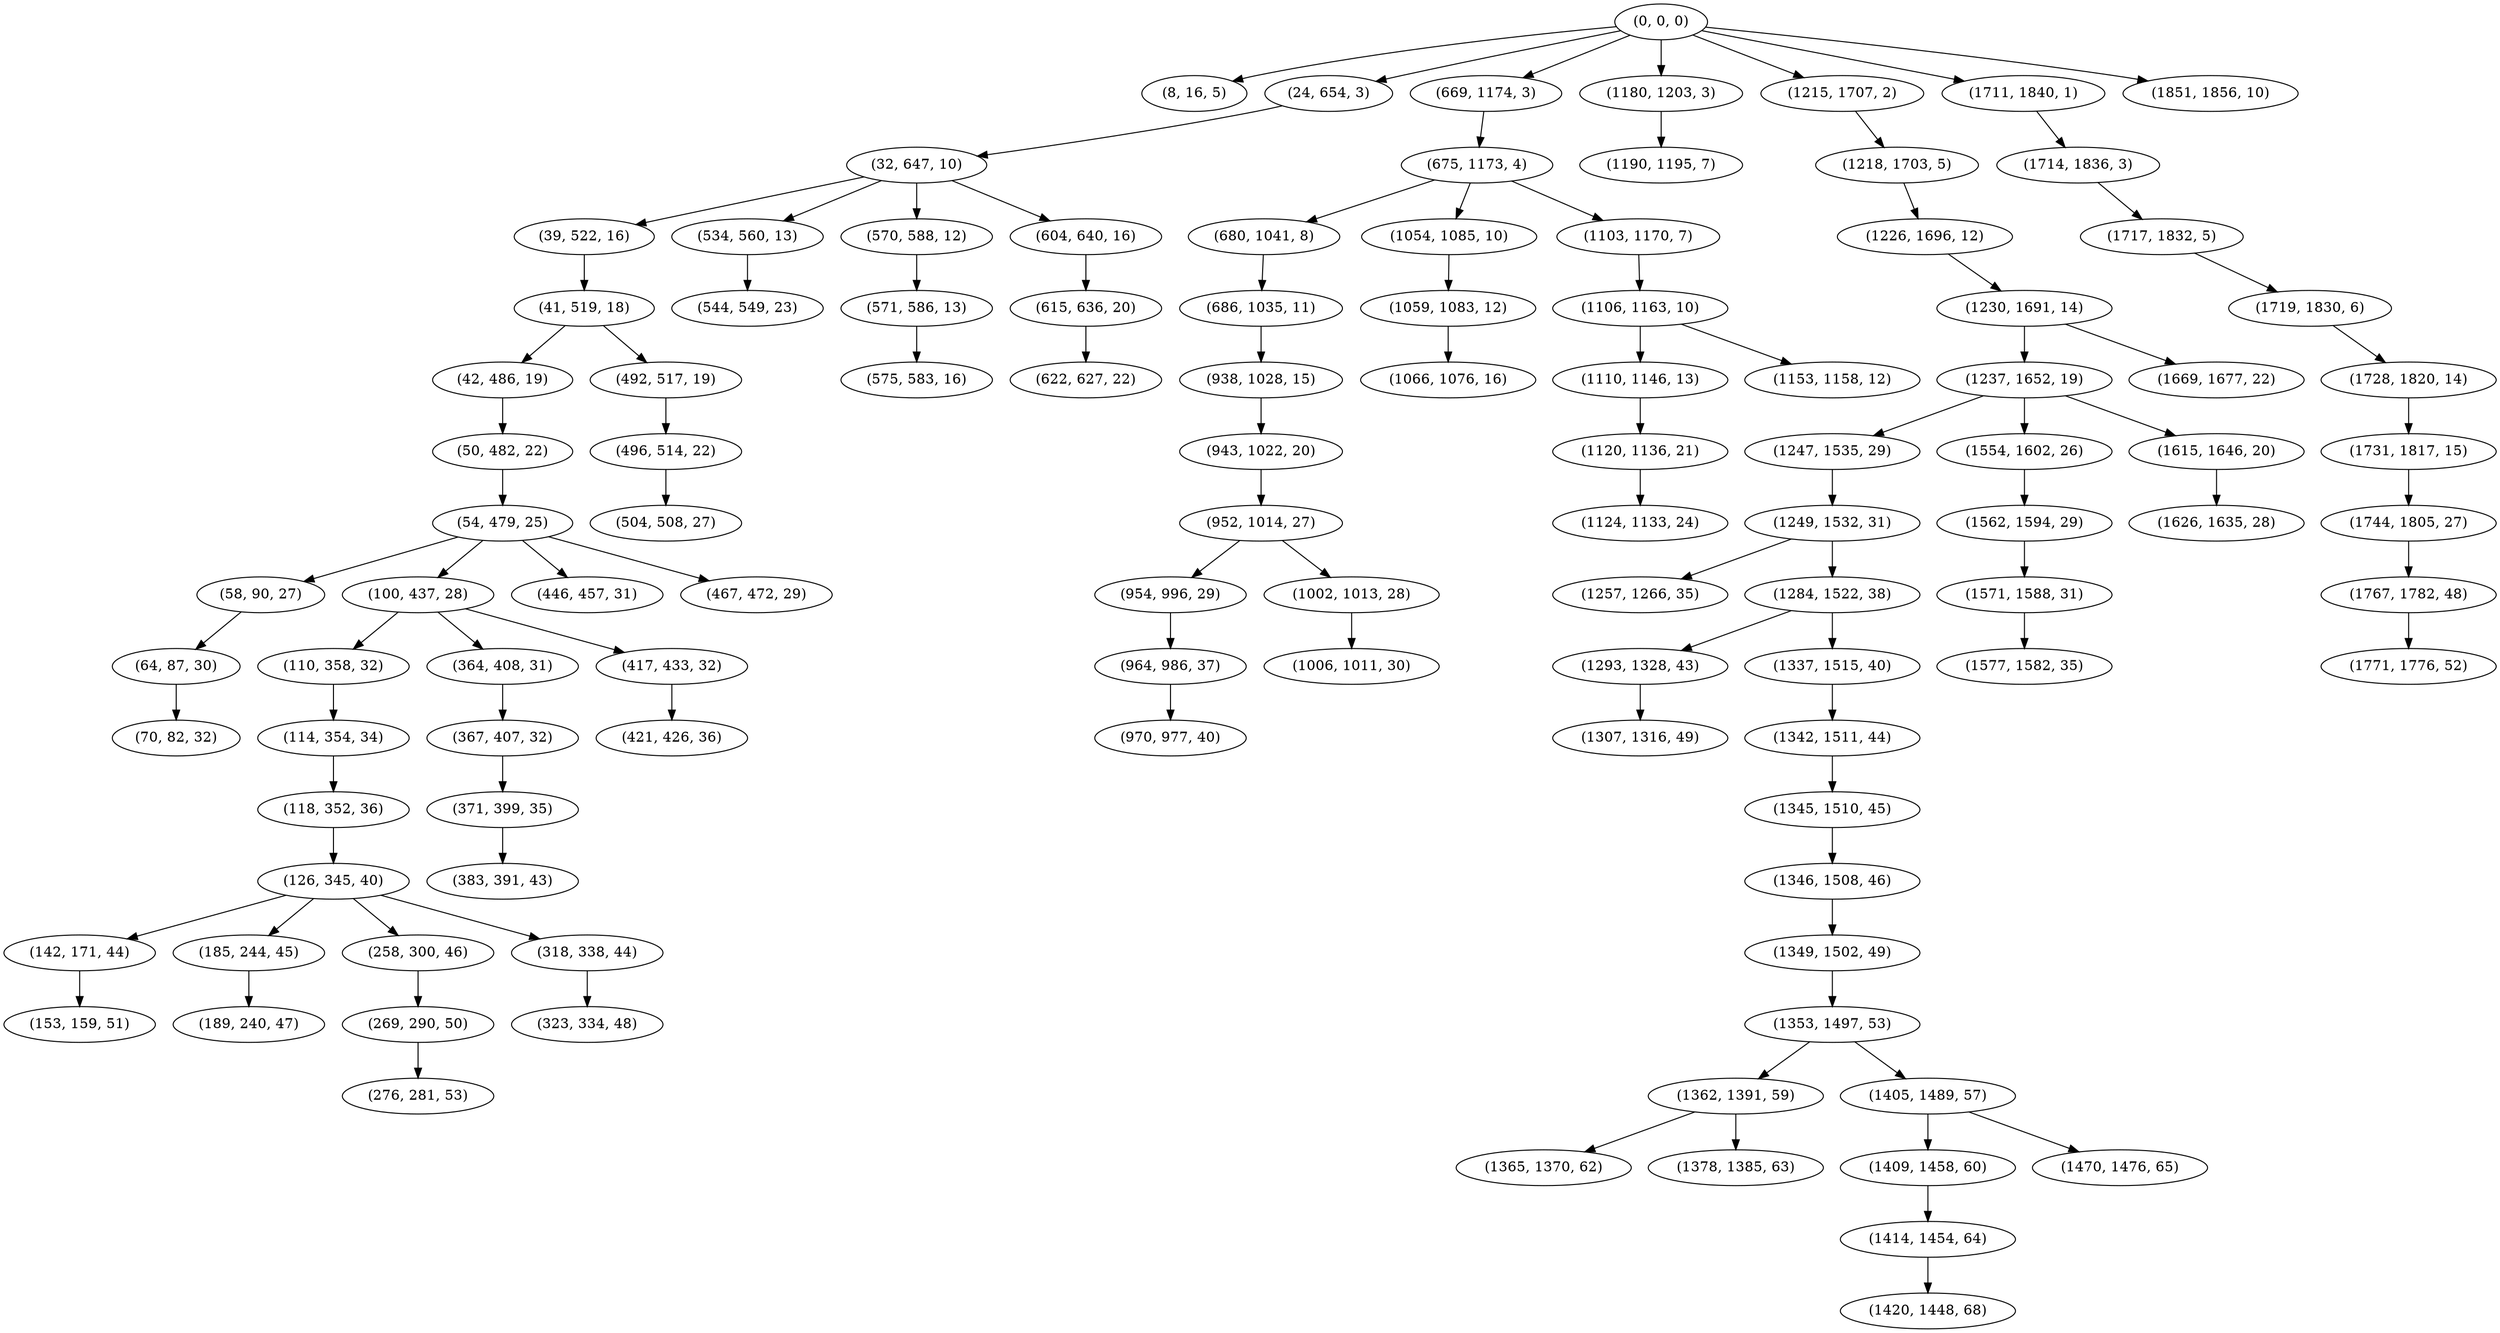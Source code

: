digraph tree {
    "(0, 0, 0)";
    "(8, 16, 5)";
    "(24, 654, 3)";
    "(32, 647, 10)";
    "(39, 522, 16)";
    "(41, 519, 18)";
    "(42, 486, 19)";
    "(50, 482, 22)";
    "(54, 479, 25)";
    "(58, 90, 27)";
    "(64, 87, 30)";
    "(70, 82, 32)";
    "(100, 437, 28)";
    "(110, 358, 32)";
    "(114, 354, 34)";
    "(118, 352, 36)";
    "(126, 345, 40)";
    "(142, 171, 44)";
    "(153, 159, 51)";
    "(185, 244, 45)";
    "(189, 240, 47)";
    "(258, 300, 46)";
    "(269, 290, 50)";
    "(276, 281, 53)";
    "(318, 338, 44)";
    "(323, 334, 48)";
    "(364, 408, 31)";
    "(367, 407, 32)";
    "(371, 399, 35)";
    "(383, 391, 43)";
    "(417, 433, 32)";
    "(421, 426, 36)";
    "(446, 457, 31)";
    "(467, 472, 29)";
    "(492, 517, 19)";
    "(496, 514, 22)";
    "(504, 508, 27)";
    "(534, 560, 13)";
    "(544, 549, 23)";
    "(570, 588, 12)";
    "(571, 586, 13)";
    "(575, 583, 16)";
    "(604, 640, 16)";
    "(615, 636, 20)";
    "(622, 627, 22)";
    "(669, 1174, 3)";
    "(675, 1173, 4)";
    "(680, 1041, 8)";
    "(686, 1035, 11)";
    "(938, 1028, 15)";
    "(943, 1022, 20)";
    "(952, 1014, 27)";
    "(954, 996, 29)";
    "(964, 986, 37)";
    "(970, 977, 40)";
    "(1002, 1013, 28)";
    "(1006, 1011, 30)";
    "(1054, 1085, 10)";
    "(1059, 1083, 12)";
    "(1066, 1076, 16)";
    "(1103, 1170, 7)";
    "(1106, 1163, 10)";
    "(1110, 1146, 13)";
    "(1120, 1136, 21)";
    "(1124, 1133, 24)";
    "(1153, 1158, 12)";
    "(1180, 1203, 3)";
    "(1190, 1195, 7)";
    "(1215, 1707, 2)";
    "(1218, 1703, 5)";
    "(1226, 1696, 12)";
    "(1230, 1691, 14)";
    "(1237, 1652, 19)";
    "(1247, 1535, 29)";
    "(1249, 1532, 31)";
    "(1257, 1266, 35)";
    "(1284, 1522, 38)";
    "(1293, 1328, 43)";
    "(1307, 1316, 49)";
    "(1337, 1515, 40)";
    "(1342, 1511, 44)";
    "(1345, 1510, 45)";
    "(1346, 1508, 46)";
    "(1349, 1502, 49)";
    "(1353, 1497, 53)";
    "(1362, 1391, 59)";
    "(1365, 1370, 62)";
    "(1378, 1385, 63)";
    "(1405, 1489, 57)";
    "(1409, 1458, 60)";
    "(1414, 1454, 64)";
    "(1420, 1448, 68)";
    "(1470, 1476, 65)";
    "(1554, 1602, 26)";
    "(1562, 1594, 29)";
    "(1571, 1588, 31)";
    "(1577, 1582, 35)";
    "(1615, 1646, 20)";
    "(1626, 1635, 28)";
    "(1669, 1677, 22)";
    "(1711, 1840, 1)";
    "(1714, 1836, 3)";
    "(1717, 1832, 5)";
    "(1719, 1830, 6)";
    "(1728, 1820, 14)";
    "(1731, 1817, 15)";
    "(1744, 1805, 27)";
    "(1767, 1782, 48)";
    "(1771, 1776, 52)";
    "(1851, 1856, 10)";
    "(0, 0, 0)" -> "(8, 16, 5)";
    "(0, 0, 0)" -> "(24, 654, 3)";
    "(0, 0, 0)" -> "(669, 1174, 3)";
    "(0, 0, 0)" -> "(1180, 1203, 3)";
    "(0, 0, 0)" -> "(1215, 1707, 2)";
    "(0, 0, 0)" -> "(1711, 1840, 1)";
    "(0, 0, 0)" -> "(1851, 1856, 10)";
    "(24, 654, 3)" -> "(32, 647, 10)";
    "(32, 647, 10)" -> "(39, 522, 16)";
    "(32, 647, 10)" -> "(534, 560, 13)";
    "(32, 647, 10)" -> "(570, 588, 12)";
    "(32, 647, 10)" -> "(604, 640, 16)";
    "(39, 522, 16)" -> "(41, 519, 18)";
    "(41, 519, 18)" -> "(42, 486, 19)";
    "(41, 519, 18)" -> "(492, 517, 19)";
    "(42, 486, 19)" -> "(50, 482, 22)";
    "(50, 482, 22)" -> "(54, 479, 25)";
    "(54, 479, 25)" -> "(58, 90, 27)";
    "(54, 479, 25)" -> "(100, 437, 28)";
    "(54, 479, 25)" -> "(446, 457, 31)";
    "(54, 479, 25)" -> "(467, 472, 29)";
    "(58, 90, 27)" -> "(64, 87, 30)";
    "(64, 87, 30)" -> "(70, 82, 32)";
    "(100, 437, 28)" -> "(110, 358, 32)";
    "(100, 437, 28)" -> "(364, 408, 31)";
    "(100, 437, 28)" -> "(417, 433, 32)";
    "(110, 358, 32)" -> "(114, 354, 34)";
    "(114, 354, 34)" -> "(118, 352, 36)";
    "(118, 352, 36)" -> "(126, 345, 40)";
    "(126, 345, 40)" -> "(142, 171, 44)";
    "(126, 345, 40)" -> "(185, 244, 45)";
    "(126, 345, 40)" -> "(258, 300, 46)";
    "(126, 345, 40)" -> "(318, 338, 44)";
    "(142, 171, 44)" -> "(153, 159, 51)";
    "(185, 244, 45)" -> "(189, 240, 47)";
    "(258, 300, 46)" -> "(269, 290, 50)";
    "(269, 290, 50)" -> "(276, 281, 53)";
    "(318, 338, 44)" -> "(323, 334, 48)";
    "(364, 408, 31)" -> "(367, 407, 32)";
    "(367, 407, 32)" -> "(371, 399, 35)";
    "(371, 399, 35)" -> "(383, 391, 43)";
    "(417, 433, 32)" -> "(421, 426, 36)";
    "(492, 517, 19)" -> "(496, 514, 22)";
    "(496, 514, 22)" -> "(504, 508, 27)";
    "(534, 560, 13)" -> "(544, 549, 23)";
    "(570, 588, 12)" -> "(571, 586, 13)";
    "(571, 586, 13)" -> "(575, 583, 16)";
    "(604, 640, 16)" -> "(615, 636, 20)";
    "(615, 636, 20)" -> "(622, 627, 22)";
    "(669, 1174, 3)" -> "(675, 1173, 4)";
    "(675, 1173, 4)" -> "(680, 1041, 8)";
    "(675, 1173, 4)" -> "(1054, 1085, 10)";
    "(675, 1173, 4)" -> "(1103, 1170, 7)";
    "(680, 1041, 8)" -> "(686, 1035, 11)";
    "(686, 1035, 11)" -> "(938, 1028, 15)";
    "(938, 1028, 15)" -> "(943, 1022, 20)";
    "(943, 1022, 20)" -> "(952, 1014, 27)";
    "(952, 1014, 27)" -> "(954, 996, 29)";
    "(952, 1014, 27)" -> "(1002, 1013, 28)";
    "(954, 996, 29)" -> "(964, 986, 37)";
    "(964, 986, 37)" -> "(970, 977, 40)";
    "(1002, 1013, 28)" -> "(1006, 1011, 30)";
    "(1054, 1085, 10)" -> "(1059, 1083, 12)";
    "(1059, 1083, 12)" -> "(1066, 1076, 16)";
    "(1103, 1170, 7)" -> "(1106, 1163, 10)";
    "(1106, 1163, 10)" -> "(1110, 1146, 13)";
    "(1106, 1163, 10)" -> "(1153, 1158, 12)";
    "(1110, 1146, 13)" -> "(1120, 1136, 21)";
    "(1120, 1136, 21)" -> "(1124, 1133, 24)";
    "(1180, 1203, 3)" -> "(1190, 1195, 7)";
    "(1215, 1707, 2)" -> "(1218, 1703, 5)";
    "(1218, 1703, 5)" -> "(1226, 1696, 12)";
    "(1226, 1696, 12)" -> "(1230, 1691, 14)";
    "(1230, 1691, 14)" -> "(1237, 1652, 19)";
    "(1230, 1691, 14)" -> "(1669, 1677, 22)";
    "(1237, 1652, 19)" -> "(1247, 1535, 29)";
    "(1237, 1652, 19)" -> "(1554, 1602, 26)";
    "(1237, 1652, 19)" -> "(1615, 1646, 20)";
    "(1247, 1535, 29)" -> "(1249, 1532, 31)";
    "(1249, 1532, 31)" -> "(1257, 1266, 35)";
    "(1249, 1532, 31)" -> "(1284, 1522, 38)";
    "(1284, 1522, 38)" -> "(1293, 1328, 43)";
    "(1284, 1522, 38)" -> "(1337, 1515, 40)";
    "(1293, 1328, 43)" -> "(1307, 1316, 49)";
    "(1337, 1515, 40)" -> "(1342, 1511, 44)";
    "(1342, 1511, 44)" -> "(1345, 1510, 45)";
    "(1345, 1510, 45)" -> "(1346, 1508, 46)";
    "(1346, 1508, 46)" -> "(1349, 1502, 49)";
    "(1349, 1502, 49)" -> "(1353, 1497, 53)";
    "(1353, 1497, 53)" -> "(1362, 1391, 59)";
    "(1353, 1497, 53)" -> "(1405, 1489, 57)";
    "(1362, 1391, 59)" -> "(1365, 1370, 62)";
    "(1362, 1391, 59)" -> "(1378, 1385, 63)";
    "(1405, 1489, 57)" -> "(1409, 1458, 60)";
    "(1405, 1489, 57)" -> "(1470, 1476, 65)";
    "(1409, 1458, 60)" -> "(1414, 1454, 64)";
    "(1414, 1454, 64)" -> "(1420, 1448, 68)";
    "(1554, 1602, 26)" -> "(1562, 1594, 29)";
    "(1562, 1594, 29)" -> "(1571, 1588, 31)";
    "(1571, 1588, 31)" -> "(1577, 1582, 35)";
    "(1615, 1646, 20)" -> "(1626, 1635, 28)";
    "(1711, 1840, 1)" -> "(1714, 1836, 3)";
    "(1714, 1836, 3)" -> "(1717, 1832, 5)";
    "(1717, 1832, 5)" -> "(1719, 1830, 6)";
    "(1719, 1830, 6)" -> "(1728, 1820, 14)";
    "(1728, 1820, 14)" -> "(1731, 1817, 15)";
    "(1731, 1817, 15)" -> "(1744, 1805, 27)";
    "(1744, 1805, 27)" -> "(1767, 1782, 48)";
    "(1767, 1782, 48)" -> "(1771, 1776, 52)";
}
